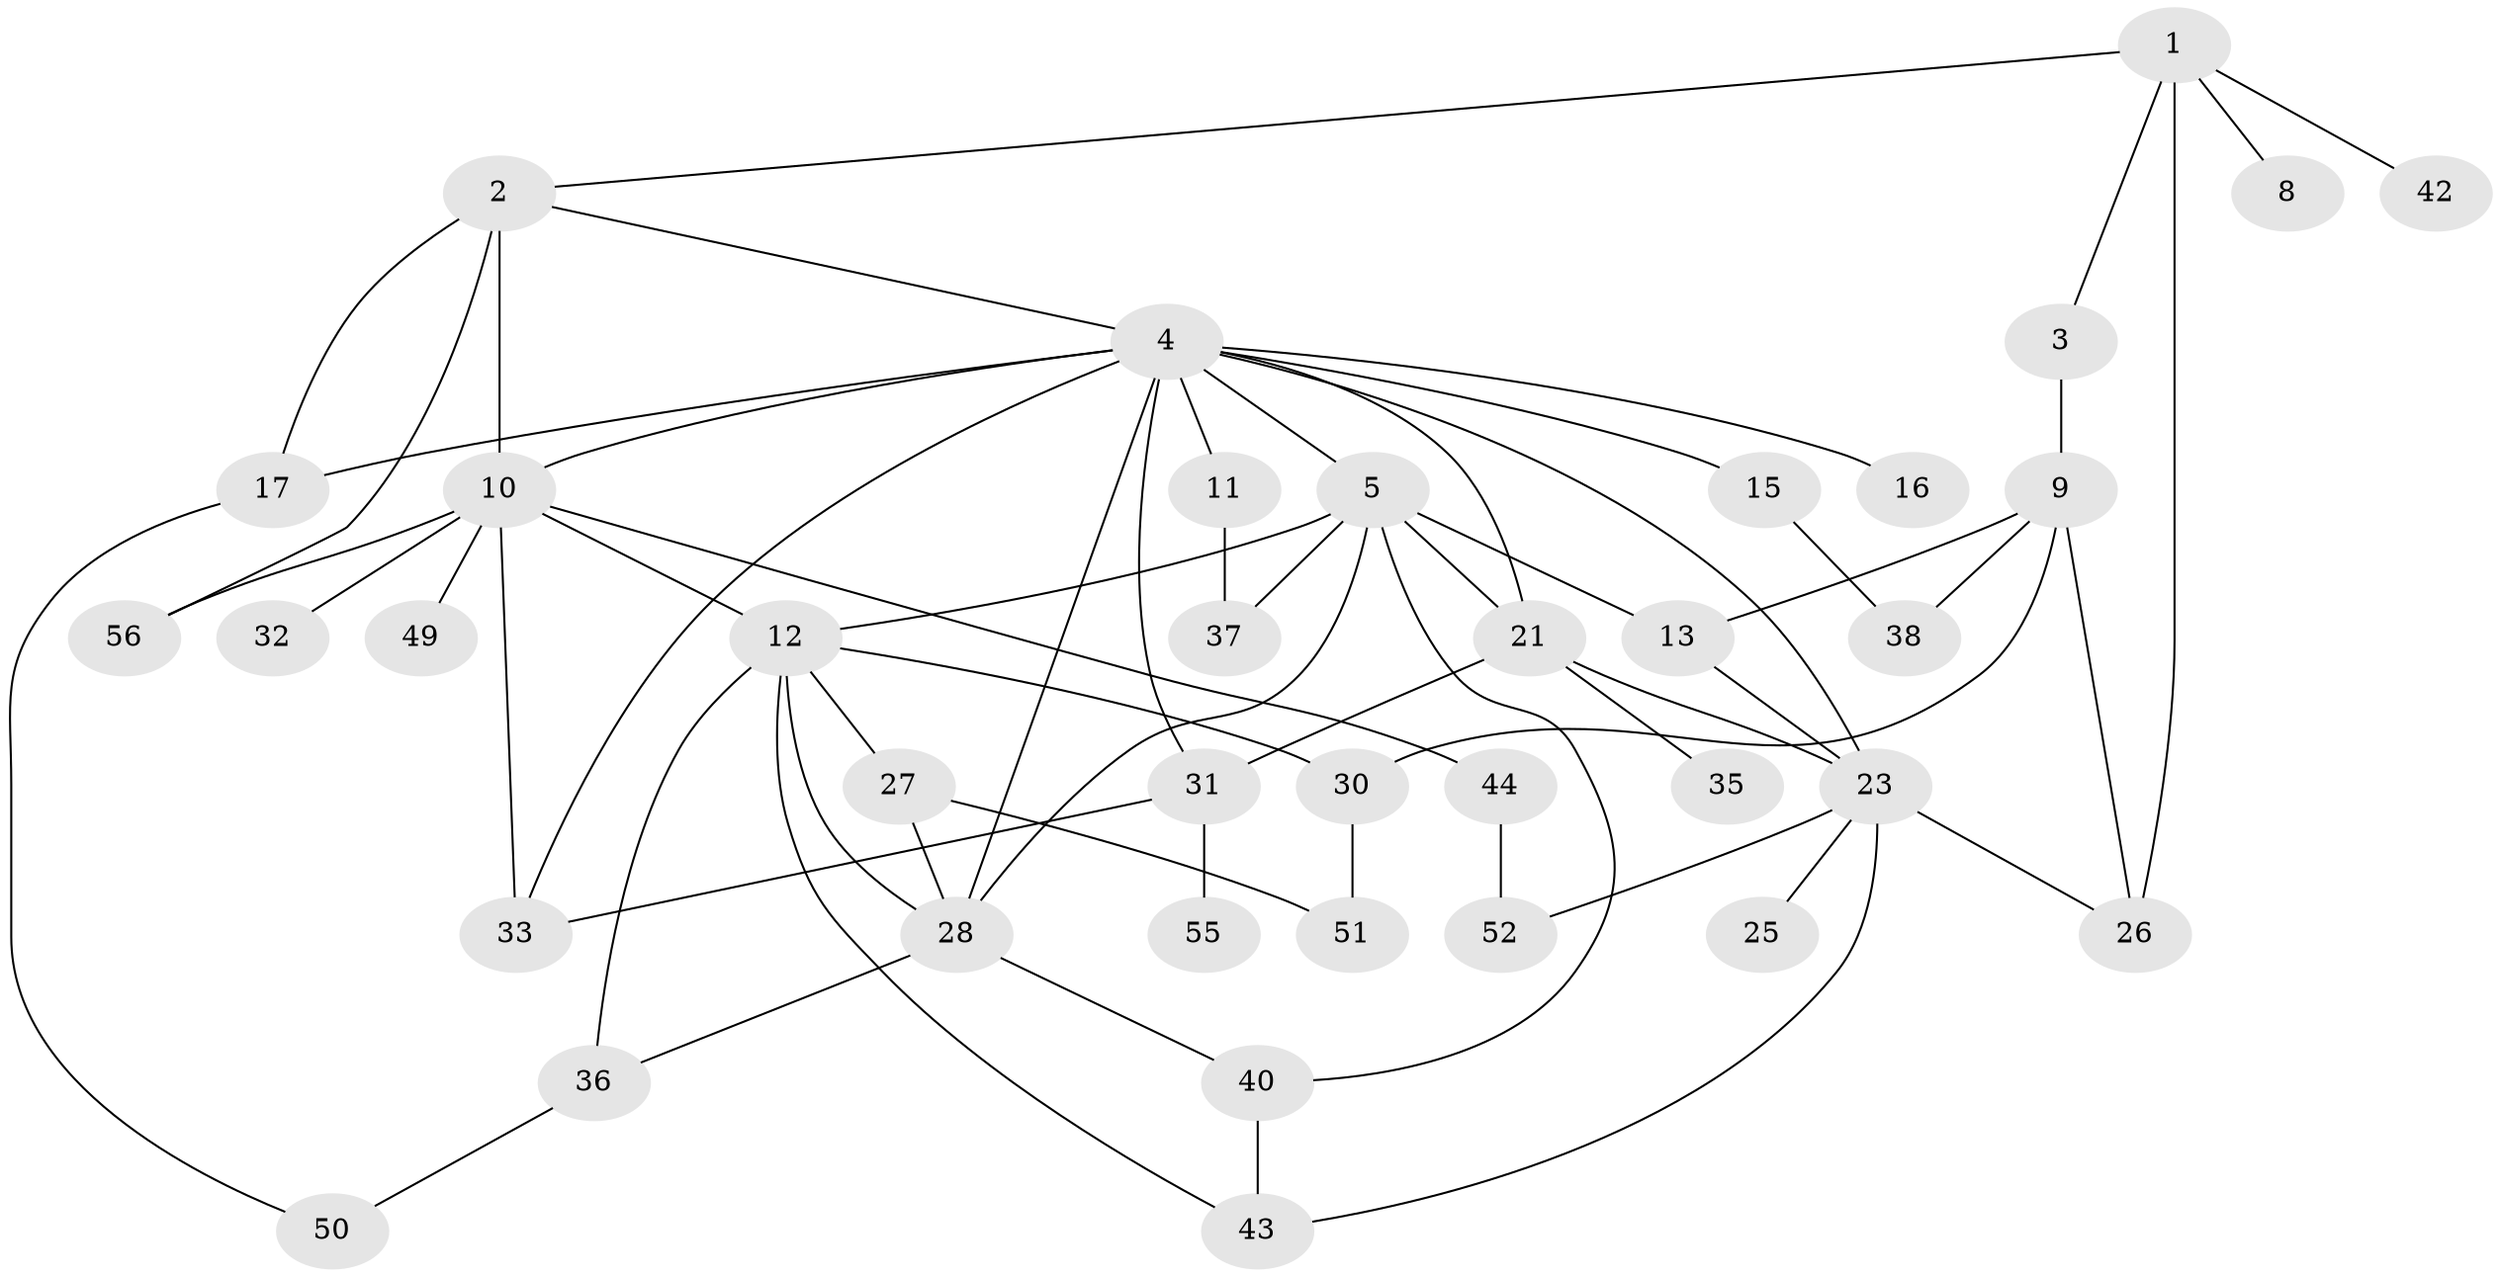 // original degree distribution, {5: 0.10714285714285714, 2: 0.2857142857142857, 9: 0.017857142857142856, 1: 0.16071428571428573, 4: 0.08928571428571429, 6: 0.05357142857142857, 3: 0.2857142857142857}
// Generated by graph-tools (version 1.1) at 2025/10/02/27/25 16:10:55]
// undirected, 38 vertices, 63 edges
graph export_dot {
graph [start="1"]
  node [color=gray90,style=filled];
  1 [super="+20"];
  2 [super="+6"];
  3;
  4 [super="+7"];
  5 [super="+14"];
  8;
  9 [super="+24"];
  10 [super="+19"];
  11;
  12 [super="+18"];
  13 [super="+34"];
  15 [super="+29"];
  16;
  17 [super="+22"];
  21 [super="+53"];
  23 [super="+41"];
  25;
  26 [super="+48"];
  27;
  28 [super="+54"];
  30 [super="+45"];
  31 [super="+47"];
  32;
  33;
  35;
  36;
  37 [super="+39"];
  38;
  40;
  42;
  43;
  44 [super="+46"];
  49;
  50;
  51;
  52;
  55;
  56;
  1 -- 2;
  1 -- 3;
  1 -- 8;
  1 -- 42 [weight=2];
  1 -- 26 [weight=2];
  2 -- 4;
  2 -- 17;
  2 -- 56;
  2 -- 10;
  3 -- 9;
  4 -- 5;
  4 -- 16;
  4 -- 28;
  4 -- 33;
  4 -- 10;
  4 -- 11;
  4 -- 15;
  4 -- 17;
  4 -- 21;
  4 -- 23;
  4 -- 31;
  5 -- 13;
  5 -- 40;
  5 -- 37;
  5 -- 28;
  5 -- 21;
  5 -- 12;
  9 -- 38;
  9 -- 30;
  9 -- 13;
  9 -- 26;
  10 -- 12;
  10 -- 33;
  10 -- 32;
  10 -- 49;
  10 -- 56;
  10 -- 44;
  11 -- 37;
  12 -- 36;
  12 -- 43;
  12 -- 28;
  12 -- 27;
  12 -- 30;
  13 -- 23;
  15 -- 38;
  17 -- 50;
  21 -- 35;
  21 -- 31;
  21 -- 23;
  23 -- 25;
  23 -- 52;
  23 -- 43;
  23 -- 26;
  27 -- 51;
  27 -- 28;
  28 -- 40;
  28 -- 36;
  30 -- 51;
  31 -- 55;
  31 -- 33;
  36 -- 50;
  40 -- 43;
  44 -- 52;
}
